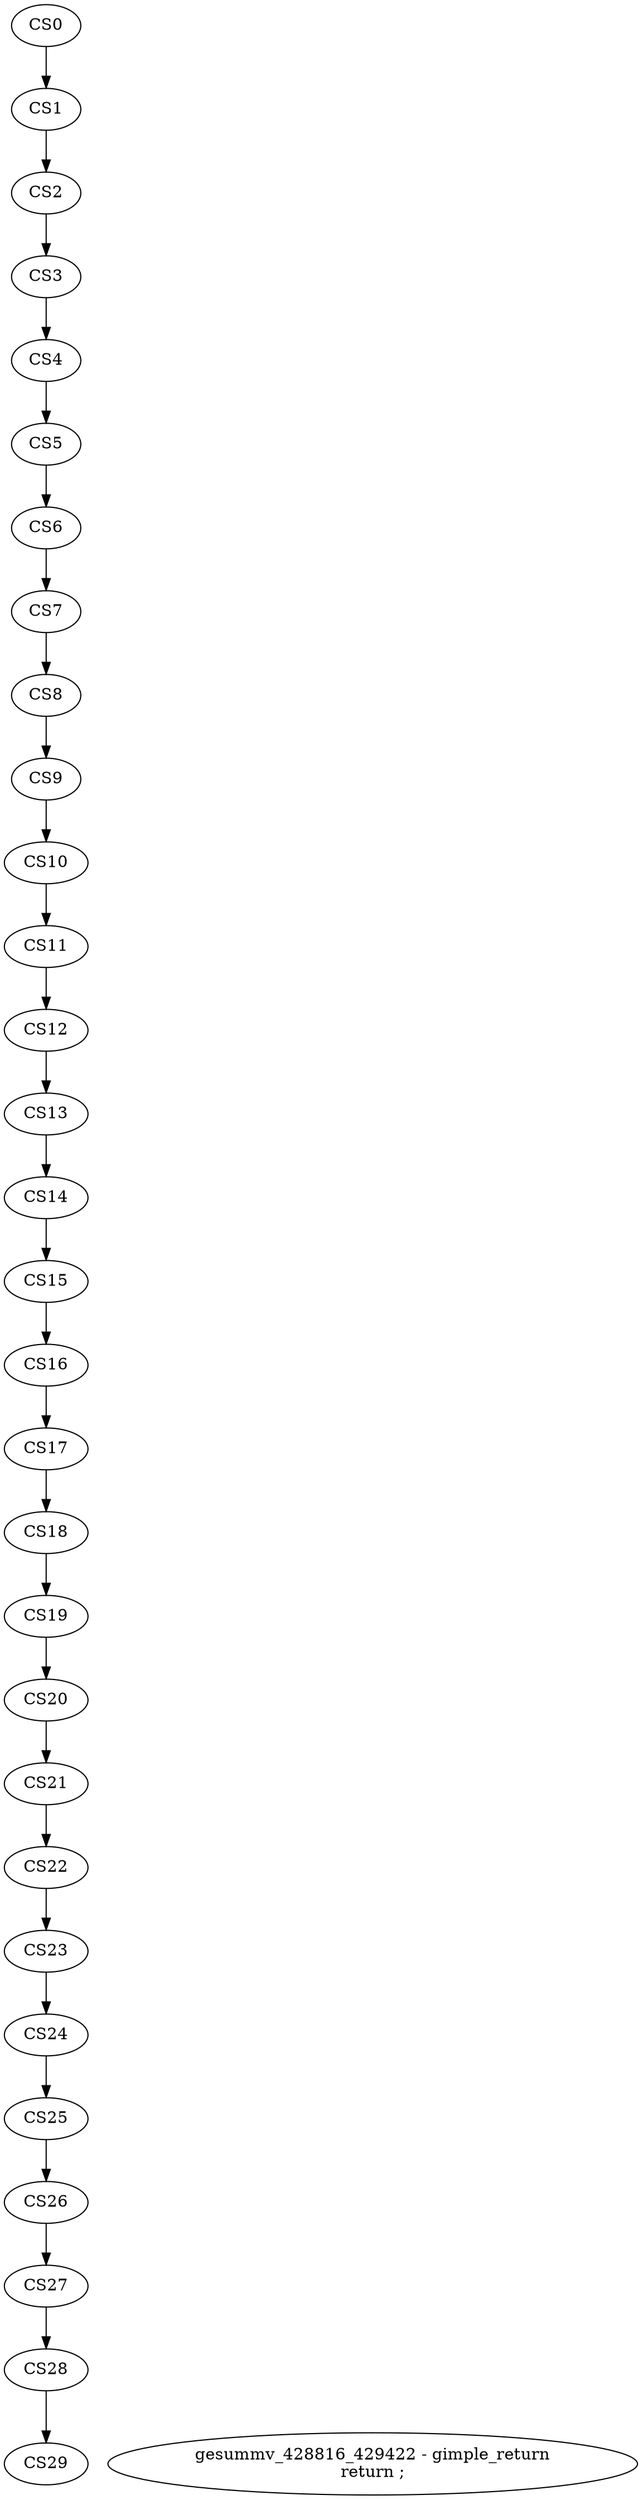 digraph G {
//Scheduling solution
splines=ortho;
//Control Step: 0
CS0 [style=plaintext]
{rank=same; CS0  ;}
//Control Step: 1
CS1 [style=plaintext]
{rank=same; CS1  ;}
//Control Step: 2
CS2 [style=plaintext]
{rank=same; CS2  ;}
//Control Step: 3
CS3 [style=plaintext]
{rank=same; CS3  ;}
//Control Step: 4
CS4 [style=plaintext]
{rank=same; CS4  ;}
//Control Step: 5
CS5 [style=plaintext]
{rank=same; CS5  ;}
//Control Step: 6
CS6 [style=plaintext]
{rank=same; CS6  ;}
//Control Step: 7
CS7 [style=plaintext]
{rank=same; CS7  ;}
//Control Step: 8
CS8 [style=plaintext]
{rank=same; CS8  ;}
//Control Step: 9
CS9 [style=plaintext]
{rank=same; CS9  ;}
//Control Step: 10
CS10 [style=plaintext]
{rank=same; CS10  ;}
//Control Step: 11
CS11 [style=plaintext]
{rank=same; CS11  ;}
//Control Step: 12
CS12 [style=plaintext]
{rank=same; CS12  ;}
//Control Step: 13
CS13 [style=plaintext]
{rank=same; CS13  ;}
//Control Step: 14
CS14 [style=plaintext]
{rank=same; CS14  ;}
//Control Step: 15
CS15 [style=plaintext]
{rank=same; CS15  ;}
//Control Step: 16
CS16 [style=plaintext]
{rank=same; CS16  ;}
//Control Step: 17
CS17 [style=plaintext]
{rank=same; CS17  ;}
//Control Step: 18
CS18 [style=plaintext]
{rank=same; CS18  ;}
//Control Step: 19
CS19 [style=plaintext]
{rank=same; CS19  ;}
//Control Step: 20
CS20 [style=plaintext]
{rank=same; CS20  ;}
//Control Step: 21
CS21 [style=plaintext]
{rank=same; CS21  ;}
//Control Step: 22
CS22 [style=plaintext]
{rank=same; CS22  ;}
//Control Step: 23
CS23 [style=plaintext]
{rank=same; CS23  ;}
//Control Step: 24
CS24 [style=plaintext]
{rank=same; CS24  ;}
//Control Step: 25
CS25 [style=plaintext]
{rank=same; CS25  ;}
//Control Step: 26
CS26 [style=plaintext]
{rank=same; CS26  ;}
//Control Step: 27
CS27 [style=plaintext]
{rank=same; CS27  ;}
//Control Step: 28
CS28 [style=plaintext]
{rank=same; CS28  ;}
//Control Step: 29
CS29 [style=plaintext]
{rank=same; CS29 182  ;}
CS0 -> CS1;
CS1 -> CS2;
CS2 -> CS3;
CS3 -> CS4;
CS4 -> CS5;
CS5 -> CS6;
CS6 -> CS7;
CS7 -> CS8;
CS8 -> CS9;
CS9 -> CS10;
CS10 -> CS11;
CS11 -> CS12;
CS12 -> CS13;
CS13 -> CS14;
CS14 -> CS15;
CS15 -> CS16;
CS16 -> CS17;
CS17 -> CS18;
CS18 -> CS19;
CS19 -> CS20;
CS20 -> CS21;
CS21 -> CS22;
CS22 -> CS23;
CS23 -> CS24;
CS24 -> CS25;
CS25 -> CS26;
CS26 -> CS27;
CS27 -> CS28;
CS28 -> CS29;
CS29 -> 182 [style=invis weight=1000 color=dimgrey];
182[shape=ellipse,label="gesummv_428816_429422 - gimple_return\nreturn ;\n"];
}
